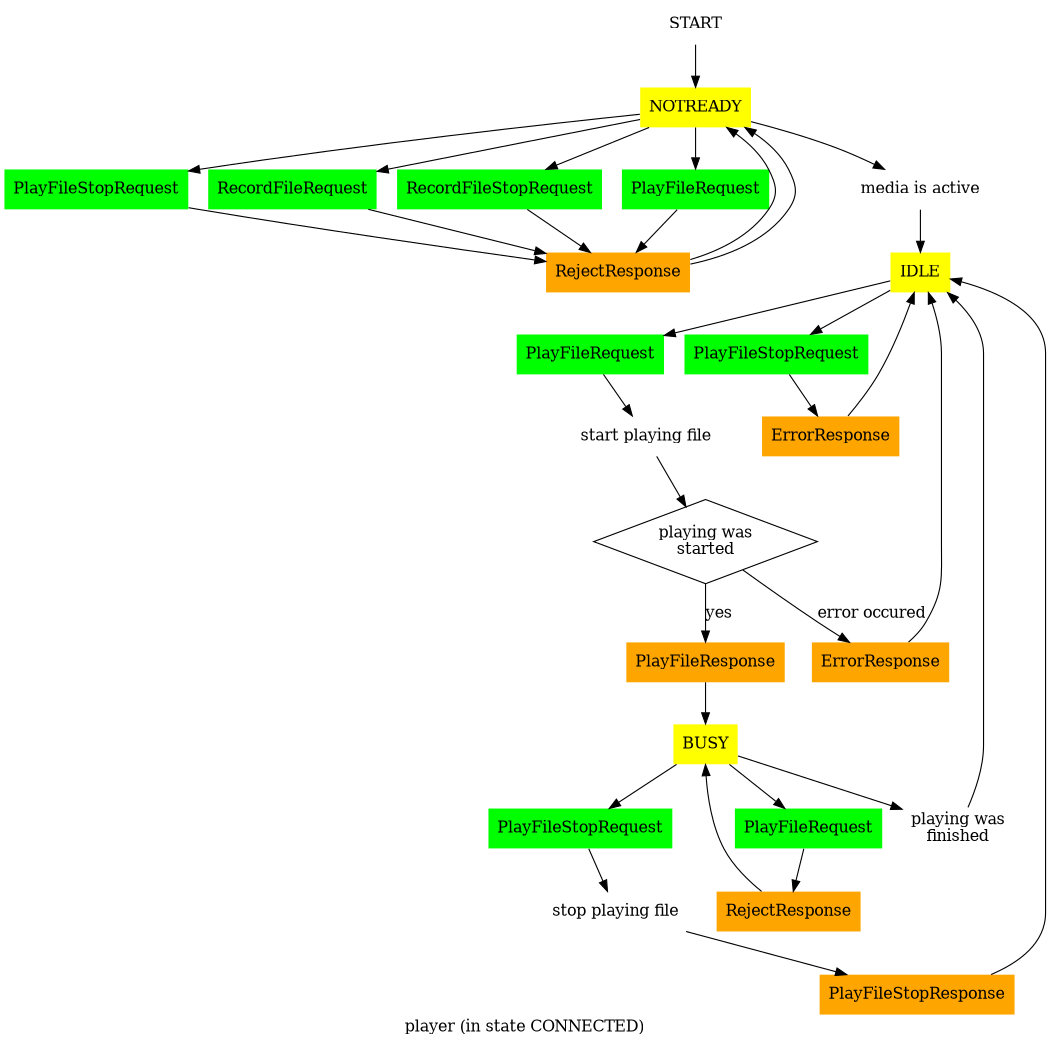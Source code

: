 # Simple VOIP's PLAYER Finite State Machine.
#
# Copyright (C) 2016 Sergey Kolevatov
#
# This program is free software: you can redistribute it and/or modify
# it under the terms of the GNU General Public License as published by
# the Free Software Foundation, either version 3 of the License, or
# (at your option) any later version.
#
# This program is distributed in the hope that it will be useful,
# but WITHOUT ANY WARRANTY; without even the implied warranty of
# MERCHANTABILITY or FITNESS FOR A PARTICULAR PURPOSE. See the
# GNU General Public License for more details.
#
# You should have received a copy of the GNU General Public License
# along with this program. If not, see <http://www.gnu.org/licenses/>.
#

# $Id: player_fsm.gv 4933 2016-11-07 23:27:31Z serge $
#
# execute: FL=player_fsm; dot -l sdl.ps -Tps $FL.gv -o $FL.ps; ps2pdf $FL.ps $FL.pdf

digraph PLAYER_FSM
{

label="$Id: player_fsm.gv 4933 2016-11-07 23:27:31Z serge $";

size="7,7";
ratio=fill;
splines=true;
node [peripheries=0 style=filled fillcolor=white]

######################################################
# States

label="player (in state CONNECTED)"

START               [ shape = sdl_start ]
NOTREADY            [ label="NOTREADY" shape = sdl_state fillcolor=yellow ]
IDLE                [ label="IDLE"     shape = sdl_state fillcolor=yellow ]
BUSY                [ label="BUSY"     shape = sdl_state fillcolor=yellow ]

######################################################
# Actions



NOTREADY__PLAY_FILE_REQ          [ label=PlayFileRequest                   shape = sdl_input_from_left fillcolor=green]
NOTREADY__PLAY_FILE_STOP_REQ     [ label=PlayFileStopRequest               shape = sdl_input_from_left fillcolor=green]
NOTREADY__RECORD_FILE_REQ        [ label=RecordFileRequest                 shape = sdl_input_from_left fillcolor=green]
NOTREADY__RECORD_FILE_STOP_REQ   [ label=RecordFileStopRequest             shape = sdl_input_from_left fillcolor=green]
NOTREADY__MEDIA_ACTIVE           [ label="media is active"                 shape = sdl_input_from_right ]
NOTREADY__SEND_REJECT_RESP       [ label=RejectResponse                    shape = sdl_output_to_left  fillcolor=orange ]


IDLE__PLAY_FILE_STOP_REQ     [ label=PlayFileStopRequest               shape = sdl_input_from_left fillcolor=green]
IDLE__SEND_ERROR_RESP        [ label=ErrorResponse                     shape = sdl_output_to_left  fillcolor=orange ]
IDLE__PLAY_FILE_REQ          [ label=PlayFileRequest                   shape = sdl_input_from_left fillcolor=green]
IDLE__SEND_PLAY_FILE_REQ     [ label="start playing file"              shape = sdl_call ]
IDLE__SEND_PLAY_FILE_RESP    [ label=PlayFileResponse                  shape = sdl_output_to_left  fillcolor=orange ]
IDLE__IS_OK                  [ label="playing was\nstarted"            shape = diamond peripheries=1]

BUSY__PLAY_FILE_REQ     [ label=PlayFileRequest                   shape = sdl_input_from_left fillcolor=green]
BUSY__SEND_REJECT       [ label=RejectResponse                    shape = sdl_output_to_left  fillcolor=orange ]
BUSY__SEND_ERROR        [ label=ErrorResponse                     shape = sdl_output_to_left  fillcolor=orange ]
BUSY__PLAY_FILE_FINISHED        [ label="playing was\nfinished"   shape = sdl_input_from_right ]
BUSY__PLAY_FILE_STOP_REQ        [ label=PlayFileStopRequest       shape = sdl_input_from_left fillcolor=green]
BUSY__CALL_PLAY_FILE_STOP       [ label="stop playing file"       shape = sdl_call ]
BUSY__SEND_PLAY_FILE_STOP_RESP  [ label=PlayFileStopResponse      shape = sdl_output_to_left  fillcolor=orange ]

######################################################
# Transitions

START -> NOTREADY

NOTREADY -> NOTREADY__PLAY_FILE_REQ        -> NOTREADY__SEND_REJECT_RESP      -> NOTREADY
NOTREADY -> NOTREADY__PLAY_FILE_STOP_REQ   -> NOTREADY__SEND_REJECT_RESP
NOTREADY -> NOTREADY__RECORD_FILE_REQ      -> NOTREADY__SEND_REJECT_RESP      -> NOTREADY
NOTREADY -> NOTREADY__RECORD_FILE_STOP_REQ -> NOTREADY__SEND_REJECT_RESP
NOTREADY -> NOTREADY__MEDIA_ACTIVE         -> IDLE


IDLE -> IDLE__PLAY_FILE_STOP_REQ -> IDLE__SEND_ERROR_RESP      -> IDLE
IDLE -> IDLE__PLAY_FILE_REQ      -> IDLE__SEND_PLAY_FILE_REQ   -> IDLE__IS_OK
               IDLE__IS_OK -> IDLE__SEND_PLAY_FILE_RESP          [ label="yes" ]
                                     IDLE__SEND_PLAY_FILE_RESP -> BUSY
               IDLE__IS_OK -> BUSY__SEND_ERROR   [ label="error occured" ]
                                     BUSY__SEND_ERROR   -> IDLE


BUSY -> BUSY__PLAY_FILE_REQ      -> BUSY__SEND_REJECT   -> BUSY
BUSY -> BUSY__PLAY_FILE_FINISHED -> IDLE
#BUSY -> BUSY__PLAY_FILE_RESP     -> BUSY__SEND_PLAY_FILE_RESP -> BUSY
BUSY -> BUSY__PLAY_FILE_STOP_REQ -> BUSY__CALL_PLAY_FILE_STOP -> BUSY__SEND_PLAY_FILE_STOP_RESP -> IDLE

}
